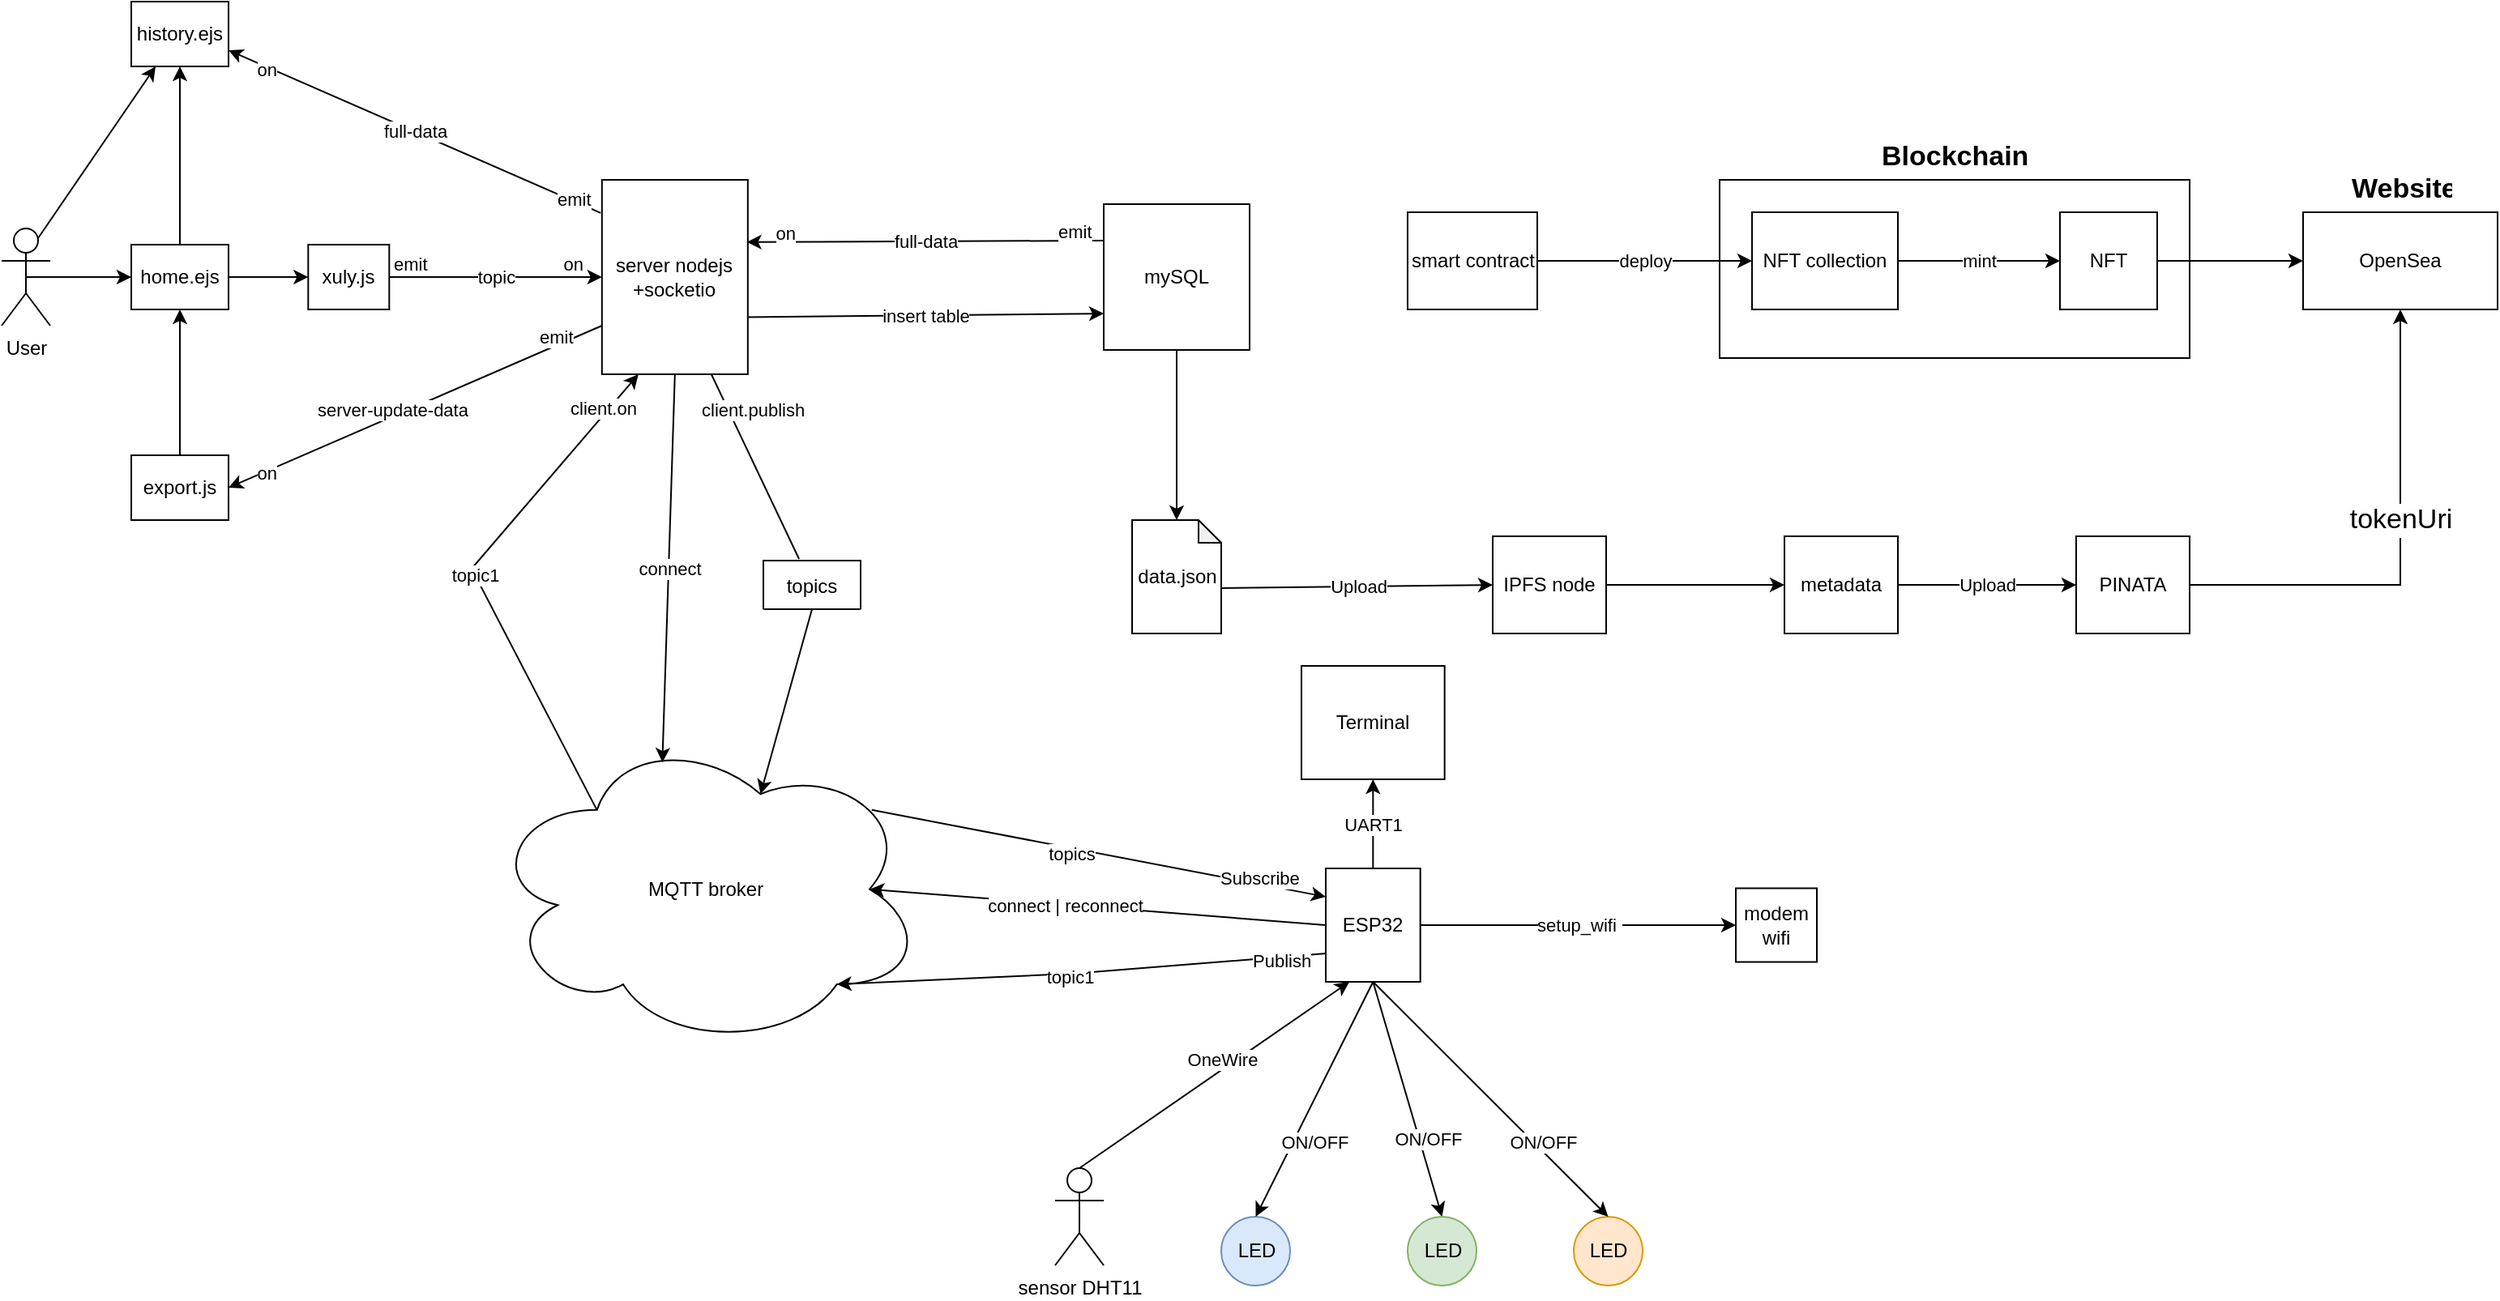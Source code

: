<mxfile version="17.2.2" type="github">
  <diagram id="UM0ldJh-TKYMPD7hWYN_" name="Page-1">
    <mxGraphModel dx="1402" dy="767" grid="1" gridSize="10" guides="1" tooltips="1" connect="1" arrows="1" fold="1" page="1" pageScale="1" pageWidth="1654" pageHeight="1169" background="none" math="0" shadow="0">
      <root>
        <mxCell id="0" />
        <mxCell id="1" parent="0" />
        <mxCell id="ZTR0N_lIvHsauShFplQp-175" value="" style="rounded=0;whiteSpace=wrap;html=1;labelBackgroundColor=default;fontSize=11;fontColor=#000000;" vertex="1" parent="1">
          <mxGeometry x="1070" y="160" width="290" height="110" as="geometry" />
        </mxCell>
        <mxCell id="ZTR0N_lIvHsauShFplQp-7" value="sensor DHT11&lt;br&gt;" style="shape=umlActor;verticalLabelPosition=bottom;verticalAlign=top;html=1;outlineConnect=0;" vertex="1" parent="1">
          <mxGeometry x="660" y="770" width="30" height="60" as="geometry" />
        </mxCell>
        <mxCell id="ZTR0N_lIvHsauShFplQp-8" value="ESP32" style="rounded=0;whiteSpace=wrap;html=1;" vertex="1" parent="1">
          <mxGeometry x="827" y="585" width="58.33" height="70" as="geometry" />
        </mxCell>
        <mxCell id="ZTR0N_lIvHsauShFplQp-10" value="" style="endArrow=classic;html=1;rounded=0;exitX=0.5;exitY=0;exitDx=0;exitDy=0;exitPerimeter=0;entryX=0.25;entryY=1;entryDx=0;entryDy=0;" edge="1" parent="1" source="ZTR0N_lIvHsauShFplQp-7" target="ZTR0N_lIvHsauShFplQp-8">
          <mxGeometry relative="1" as="geometry">
            <mxPoint x="224.17" y="840" as="sourcePoint" />
            <mxPoint x="324.17" y="840" as="targetPoint" />
            <Array as="points" />
          </mxGeometry>
        </mxCell>
        <mxCell id="ZTR0N_lIvHsauShFplQp-11" value="OneWire" style="edgeLabel;resizable=0;html=1;align=center;verticalAlign=middle;" connectable="0" vertex="1" parent="ZTR0N_lIvHsauShFplQp-10">
          <mxGeometry relative="1" as="geometry">
            <mxPoint x="5" y="-10" as="offset" />
          </mxGeometry>
        </mxCell>
        <mxCell id="ZTR0N_lIvHsauShFplQp-13" value="MQTT broker" style="ellipse;shape=cloud;whiteSpace=wrap;html=1;" vertex="1" parent="1">
          <mxGeometry x="310" y="500" width="269.18" height="195.67" as="geometry" />
        </mxCell>
        <mxCell id="ZTR0N_lIvHsauShFplQp-14" value="server nodejs&lt;br&gt;+socketio" style="rounded=0;whiteSpace=wrap;html=1;" vertex="1" parent="1">
          <mxGeometry x="380.41" y="160" width="90" height="120" as="geometry" />
        </mxCell>
        <mxCell id="ZTR0N_lIvHsauShFplQp-16" value="export.js" style="rounded=0;whiteSpace=wrap;html=1;" vertex="1" parent="1">
          <mxGeometry x="90" y="330" width="60" height="40" as="geometry" />
        </mxCell>
        <mxCell id="ZTR0N_lIvHsauShFplQp-17" value="history.ejs" style="rounded=0;whiteSpace=wrap;html=1;" vertex="1" parent="1">
          <mxGeometry x="90" y="50" width="60" height="40" as="geometry" />
        </mxCell>
        <mxCell id="ZTR0N_lIvHsauShFplQp-18" value="home.ejs" style="rounded=0;whiteSpace=wrap;html=1;" vertex="1" parent="1">
          <mxGeometry x="90" y="200" width="60" height="40" as="geometry" />
        </mxCell>
        <mxCell id="ZTR0N_lIvHsauShFplQp-20" value="xuly.js" style="rounded=0;whiteSpace=wrap;html=1;" vertex="1" parent="1">
          <mxGeometry x="199.16" y="200" width="50" height="40" as="geometry" />
        </mxCell>
        <mxCell id="ZTR0N_lIvHsauShFplQp-21" value="mySQL" style="rounded=0;whiteSpace=wrap;html=1;" vertex="1" parent="1">
          <mxGeometry x="690" y="175" width="90" height="90" as="geometry" />
        </mxCell>
        <mxCell id="ZTR0N_lIvHsauShFplQp-26" value="modem&lt;br&gt;wifi" style="rounded=0;whiteSpace=wrap;html=1;" vertex="1" parent="1">
          <mxGeometry x="1080" y="597.25" width="50" height="45.5" as="geometry" />
        </mxCell>
        <mxCell id="ZTR0N_lIvHsauShFplQp-27" value="" style="endArrow=classic;html=1;rounded=0;entryX=0;entryY=0.5;entryDx=0;entryDy=0;exitX=1;exitY=0.5;exitDx=0;exitDy=0;" edge="1" parent="1" source="ZTR0N_lIvHsauShFplQp-8" target="ZTR0N_lIvHsauShFplQp-26">
          <mxGeometry relative="1" as="geometry">
            <mxPoint x="344.17" y="990" as="sourcePoint" />
            <mxPoint x="484.17" y="920" as="targetPoint" />
          </mxGeometry>
        </mxCell>
        <mxCell id="ZTR0N_lIvHsauShFplQp-28" value="setup_wifi&amp;nbsp;" style="edgeLabel;resizable=0;html=1;align=center;verticalAlign=middle;" connectable="0" vertex="1" parent="ZTR0N_lIvHsauShFplQp-27">
          <mxGeometry relative="1" as="geometry" />
        </mxCell>
        <mxCell id="ZTR0N_lIvHsauShFplQp-31" value="Terminal" style="rounded=0;whiteSpace=wrap;html=1;" vertex="1" parent="1">
          <mxGeometry x="812" y="460" width="88.33" height="70" as="geometry" />
        </mxCell>
        <mxCell id="ZTR0N_lIvHsauShFplQp-32" value="" style="endArrow=classic;html=1;rounded=0;exitX=0.5;exitY=0;exitDx=0;exitDy=0;entryX=0.5;entryY=1;entryDx=0;entryDy=0;" edge="1" parent="1" source="ZTR0N_lIvHsauShFplQp-8" target="ZTR0N_lIvHsauShFplQp-31">
          <mxGeometry relative="1" as="geometry">
            <mxPoint x="384.17" y="910" as="sourcePoint" />
            <mxPoint x="484.17" y="910" as="targetPoint" />
          </mxGeometry>
        </mxCell>
        <mxCell id="ZTR0N_lIvHsauShFplQp-33" value="UART1" style="edgeLabel;resizable=0;html=1;align=center;verticalAlign=middle;" connectable="0" vertex="1" parent="ZTR0N_lIvHsauShFplQp-32">
          <mxGeometry relative="1" as="geometry" />
        </mxCell>
        <mxCell id="ZTR0N_lIvHsauShFplQp-35" value="" style="endArrow=classic;html=1;rounded=0;exitX=0.5;exitY=1;exitDx=0;exitDy=0;entryX=0.5;entryY=0;entryDx=0;entryDy=0;" edge="1" parent="1" source="ZTR0N_lIvHsauShFplQp-8" target="ZTR0N_lIvHsauShFplQp-89">
          <mxGeometry relative="1" as="geometry">
            <mxPoint x="384.17" y="1100" as="sourcePoint" />
            <mxPoint x="299.17" y="1100" as="targetPoint" />
          </mxGeometry>
        </mxCell>
        <mxCell id="ZTR0N_lIvHsauShFplQp-36" value="ON/OFF" style="edgeLabel;resizable=0;html=1;align=center;verticalAlign=middle;" connectable="0" vertex="1" parent="ZTR0N_lIvHsauShFplQp-35">
          <mxGeometry relative="1" as="geometry">
            <mxPoint x="12" y="24" as="offset" />
          </mxGeometry>
        </mxCell>
        <mxCell id="ZTR0N_lIvHsauShFplQp-39" value="" style="endArrow=classic;html=1;rounded=0;exitX=0;exitY=0.5;exitDx=0;exitDy=0;entryX=0.875;entryY=0.5;entryDx=0;entryDy=0;entryPerimeter=0;" edge="1" parent="1" source="ZTR0N_lIvHsauShFplQp-8" target="ZTR0N_lIvHsauShFplQp-13">
          <mxGeometry relative="1" as="geometry">
            <mxPoint x="314.17" y="990" as="sourcePoint" />
            <mxPoint x="414.17" y="990" as="targetPoint" />
          </mxGeometry>
        </mxCell>
        <mxCell id="ZTR0N_lIvHsauShFplQp-40" value="connect | reconnect" style="edgeLabel;resizable=0;html=1;align=center;verticalAlign=middle;" connectable="0" vertex="1" parent="ZTR0N_lIvHsauShFplQp-39">
          <mxGeometry relative="1" as="geometry">
            <mxPoint x="-21" y="-1" as="offset" />
          </mxGeometry>
        </mxCell>
        <mxCell id="ZTR0N_lIvHsauShFplQp-41" value="" style="endArrow=classic;html=1;rounded=0;exitX=0.5;exitY=1;exitDx=0;exitDy=0;entryX=0.4;entryY=0.1;entryDx=0;entryDy=0;entryPerimeter=0;" edge="1" parent="1" source="ZTR0N_lIvHsauShFplQp-14" target="ZTR0N_lIvHsauShFplQp-13">
          <mxGeometry relative="1" as="geometry">
            <mxPoint x="314.17" y="630" as="sourcePoint" />
            <mxPoint x="414.17" y="630" as="targetPoint" />
          </mxGeometry>
        </mxCell>
        <mxCell id="ZTR0N_lIvHsauShFplQp-42" value="connect" style="edgeLabel;resizable=0;html=1;align=center;verticalAlign=middle;" connectable="0" vertex="1" parent="ZTR0N_lIvHsauShFplQp-41">
          <mxGeometry relative="1" as="geometry" />
        </mxCell>
        <mxCell id="ZTR0N_lIvHsauShFplQp-60" value="" style="endArrow=classic;html=1;rounded=0;exitX=0;exitY=0.25;exitDx=0;exitDy=0;entryX=0.993;entryY=0.32;entryDx=0;entryDy=0;entryPerimeter=0;" edge="1" parent="1" source="ZTR0N_lIvHsauShFplQp-21" target="ZTR0N_lIvHsauShFplQp-14">
          <mxGeometry relative="1" as="geometry">
            <mxPoint x="310" y="380" as="sourcePoint" />
            <mxPoint x="470" y="380" as="targetPoint" />
          </mxGeometry>
        </mxCell>
        <mxCell id="ZTR0N_lIvHsauShFplQp-61" value="full-data" style="edgeLabel;resizable=0;html=1;align=center;verticalAlign=middle;" connectable="0" vertex="1" parent="ZTR0N_lIvHsauShFplQp-60">
          <mxGeometry relative="1" as="geometry" />
        </mxCell>
        <mxCell id="ZTR0N_lIvHsauShFplQp-62" value="emit" style="edgeLabel;resizable=0;html=1;align=left;verticalAlign=bottom;" connectable="0" vertex="1" parent="ZTR0N_lIvHsauShFplQp-60">
          <mxGeometry x="-1" relative="1" as="geometry">
            <mxPoint x="-30" y="3" as="offset" />
          </mxGeometry>
        </mxCell>
        <mxCell id="ZTR0N_lIvHsauShFplQp-63" value="on" style="edgeLabel;resizable=0;html=1;align=right;verticalAlign=bottom;" connectable="0" vertex="1" parent="ZTR0N_lIvHsauShFplQp-60">
          <mxGeometry x="1" relative="1" as="geometry">
            <mxPoint x="30" y="3" as="offset" />
          </mxGeometry>
        </mxCell>
        <mxCell id="ZTR0N_lIvHsauShFplQp-64" value="" style="endArrow=classic;html=1;rounded=0;entryX=1;entryY=0.75;entryDx=0;entryDy=0;exitX=-0.009;exitY=0.17;exitDx=0;exitDy=0;exitPerimeter=0;" edge="1" parent="1" source="ZTR0N_lIvHsauShFplQp-14" target="ZTR0N_lIvHsauShFplQp-17">
          <mxGeometry relative="1" as="geometry">
            <mxPoint x="310" y="380" as="sourcePoint" />
            <mxPoint x="470" y="380" as="targetPoint" />
          </mxGeometry>
        </mxCell>
        <mxCell id="ZTR0N_lIvHsauShFplQp-65" value="full-data" style="edgeLabel;resizable=0;html=1;align=center;verticalAlign=middle;" connectable="0" vertex="1" parent="ZTR0N_lIvHsauShFplQp-64">
          <mxGeometry relative="1" as="geometry" />
        </mxCell>
        <mxCell id="ZTR0N_lIvHsauShFplQp-66" value="emit" style="edgeLabel;resizable=0;html=1;align=left;verticalAlign=bottom;" connectable="0" vertex="1" parent="ZTR0N_lIvHsauShFplQp-64">
          <mxGeometry x="-1" relative="1" as="geometry">
            <mxPoint x="-29" as="offset" />
          </mxGeometry>
        </mxCell>
        <mxCell id="ZTR0N_lIvHsauShFplQp-67" value="on" style="edgeLabel;resizable=0;html=1;align=right;verticalAlign=bottom;" connectable="0" vertex="1" parent="ZTR0N_lIvHsauShFplQp-64">
          <mxGeometry x="1" relative="1" as="geometry">
            <mxPoint x="30" y="20" as="offset" />
          </mxGeometry>
        </mxCell>
        <mxCell id="ZTR0N_lIvHsauShFplQp-71" value="" style="endArrow=classic;html=1;rounded=0;exitX=0.997;exitY=0.706;exitDx=0;exitDy=0;exitPerimeter=0;entryX=0;entryY=0.75;entryDx=0;entryDy=0;" edge="1" parent="1" source="ZTR0N_lIvHsauShFplQp-14" target="ZTR0N_lIvHsauShFplQp-21">
          <mxGeometry relative="1" as="geometry">
            <mxPoint x="49.17" y="440" as="sourcePoint" />
            <mxPoint x="690" y="240" as="targetPoint" />
          </mxGeometry>
        </mxCell>
        <mxCell id="ZTR0N_lIvHsauShFplQp-72" value="insert table" style="edgeLabel;resizable=0;html=1;align=center;verticalAlign=middle;" connectable="0" vertex="1" parent="ZTR0N_lIvHsauShFplQp-71">
          <mxGeometry relative="1" as="geometry" />
        </mxCell>
        <mxCell id="ZTR0N_lIvHsauShFplQp-73" value="User" style="shape=umlActor;verticalLabelPosition=bottom;verticalAlign=top;html=1;outlineConnect=0;" vertex="1" parent="1">
          <mxGeometry x="10" y="190" width="30" height="60" as="geometry" />
        </mxCell>
        <mxCell id="ZTR0N_lIvHsauShFplQp-78" value="" style="endArrow=classic;html=1;rounded=0;entryX=0;entryY=0.5;entryDx=0;entryDy=0;exitX=1;exitY=0.5;exitDx=0;exitDy=0;" edge="1" parent="1" source="ZTR0N_lIvHsauShFplQp-20" target="ZTR0N_lIvHsauShFplQp-14">
          <mxGeometry relative="1" as="geometry">
            <mxPoint x="550" y="280" as="sourcePoint" />
            <mxPoint x="710" y="280" as="targetPoint" />
            <Array as="points" />
          </mxGeometry>
        </mxCell>
        <mxCell id="ZTR0N_lIvHsauShFplQp-79" value="topic" style="edgeLabel;resizable=0;html=1;align=center;verticalAlign=middle;" connectable="0" vertex="1" parent="ZTR0N_lIvHsauShFplQp-78">
          <mxGeometry relative="1" as="geometry" />
        </mxCell>
        <mxCell id="ZTR0N_lIvHsauShFplQp-80" value="emit" style="edgeLabel;resizable=0;html=1;align=left;verticalAlign=bottom;" connectable="0" vertex="1" parent="ZTR0N_lIvHsauShFplQp-78">
          <mxGeometry x="-1" relative="1" as="geometry">
            <mxPoint x="1" as="offset" />
          </mxGeometry>
        </mxCell>
        <mxCell id="ZTR0N_lIvHsauShFplQp-81" value="on" style="edgeLabel;resizable=0;html=1;align=right;verticalAlign=bottom;" connectable="0" vertex="1" parent="ZTR0N_lIvHsauShFplQp-78">
          <mxGeometry x="1" relative="1" as="geometry">
            <mxPoint x="-11" as="offset" />
          </mxGeometry>
        </mxCell>
        <mxCell id="ZTR0N_lIvHsauShFplQp-82" value="" style="endArrow=classic;html=1;rounded=0;exitX=0;exitY=0.75;exitDx=0;exitDy=0;entryX=1;entryY=0.5;entryDx=0;entryDy=0;" edge="1" parent="1" source="ZTR0N_lIvHsauShFplQp-14" target="ZTR0N_lIvHsauShFplQp-16">
          <mxGeometry relative="1" as="geometry">
            <mxPoint x="490" y="370" as="sourcePoint" />
            <mxPoint x="650" y="370" as="targetPoint" />
          </mxGeometry>
        </mxCell>
        <mxCell id="ZTR0N_lIvHsauShFplQp-83" value="server-update-data" style="edgeLabel;resizable=0;html=1;align=center;verticalAlign=middle;" connectable="0" vertex="1" parent="ZTR0N_lIvHsauShFplQp-82">
          <mxGeometry relative="1" as="geometry">
            <mxPoint x="-15" y="2" as="offset" />
          </mxGeometry>
        </mxCell>
        <mxCell id="ZTR0N_lIvHsauShFplQp-84" value="emit" style="edgeLabel;resizable=0;html=1;align=left;verticalAlign=bottom;" connectable="0" vertex="1" parent="ZTR0N_lIvHsauShFplQp-82">
          <mxGeometry x="-1" relative="1" as="geometry">
            <mxPoint x="-40" y="15" as="offset" />
          </mxGeometry>
        </mxCell>
        <mxCell id="ZTR0N_lIvHsauShFplQp-85" value="on" style="edgeLabel;resizable=0;html=1;align=right;verticalAlign=bottom;" connectable="0" vertex="1" parent="ZTR0N_lIvHsauShFplQp-82">
          <mxGeometry x="1" relative="1" as="geometry">
            <mxPoint x="30" as="offset" />
          </mxGeometry>
        </mxCell>
        <mxCell id="ZTR0N_lIvHsauShFplQp-89" value="LED" style="ellipse;whiteSpace=wrap;html=1;aspect=fixed;fillColor=#d5e8d4;strokeColor=#82b366;" vertex="1" parent="1">
          <mxGeometry x="877.5" y="800" width="42.5" height="42.5" as="geometry" />
        </mxCell>
        <mxCell id="ZTR0N_lIvHsauShFplQp-90" value="" style="endArrow=classic;html=1;rounded=0;exitX=1;exitY=0.5;exitDx=0;exitDy=0;entryX=0;entryY=0.5;entryDx=0;entryDy=0;" edge="1" parent="1" source="ZTR0N_lIvHsauShFplQp-18" target="ZTR0N_lIvHsauShFplQp-20">
          <mxGeometry width="50" height="50" relative="1" as="geometry">
            <mxPoint x="410" y="360" as="sourcePoint" />
            <mxPoint x="630" y="320" as="targetPoint" />
          </mxGeometry>
        </mxCell>
        <mxCell id="ZTR0N_lIvHsauShFplQp-91" value="" style="endArrow=classic;html=1;rounded=0;exitX=0.5;exitY=0;exitDx=0;exitDy=0;entryX=0.5;entryY=1;entryDx=0;entryDy=0;" edge="1" parent="1" source="ZTR0N_lIvHsauShFplQp-18" target="ZTR0N_lIvHsauShFplQp-17">
          <mxGeometry width="50" height="50" relative="1" as="geometry">
            <mxPoint x="760" y="470" as="sourcePoint" />
            <mxPoint x="810" y="420" as="targetPoint" />
          </mxGeometry>
        </mxCell>
        <mxCell id="ZTR0N_lIvHsauShFplQp-93" value="" style="endArrow=classic;html=1;rounded=0;entryX=0.25;entryY=1;entryDx=0;entryDy=0;exitX=0.75;exitY=0.1;exitDx=0;exitDy=0;exitPerimeter=0;" edge="1" parent="1" source="ZTR0N_lIvHsauShFplQp-73" target="ZTR0N_lIvHsauShFplQp-17">
          <mxGeometry width="50" height="50" relative="1" as="geometry">
            <mxPoint x="750" y="190" as="sourcePoint" />
            <mxPoint x="800" y="140" as="targetPoint" />
          </mxGeometry>
        </mxCell>
        <mxCell id="ZTR0N_lIvHsauShFplQp-94" value="" style="endArrow=classic;html=1;rounded=0;exitX=0.25;exitY=0.25;exitDx=0;exitDy=0;exitPerimeter=0;entryX=0.25;entryY=1;entryDx=0;entryDy=0;" edge="1" parent="1" source="ZTR0N_lIvHsauShFplQp-13" target="ZTR0N_lIvHsauShFplQp-14">
          <mxGeometry relative="1" as="geometry">
            <mxPoint x="327.5" y="638.332" as="sourcePoint" />
            <mxPoint x="284.17" y="265" as="targetPoint" />
            <Array as="points">
              <mxPoint x="300" y="400" />
            </Array>
          </mxGeometry>
        </mxCell>
        <mxCell id="ZTR0N_lIvHsauShFplQp-95" value="topic1" style="edgeLabel;resizable=0;html=1;align=center;verticalAlign=middle;" connectable="0" vertex="1" parent="ZTR0N_lIvHsauShFplQp-94">
          <mxGeometry relative="1" as="geometry" />
        </mxCell>
        <mxCell id="ZTR0N_lIvHsauShFplQp-96" value="client.on" style="edgeLabel;resizable=0;html=1;align=left;verticalAlign=bottom;" connectable="0" vertex="1" parent="ZTR0N_lIvHsauShFplQp-94">
          <mxGeometry x="-1" relative="1" as="geometry">
            <mxPoint x="-18" y="-239" as="offset" />
          </mxGeometry>
        </mxCell>
        <mxCell id="ZTR0N_lIvHsauShFplQp-97" value="" style="endArrow=classic;html=1;rounded=0;exitX=0.5;exitY=1;exitDx=0;exitDy=0;entryX=0.625;entryY=0.2;entryDx=0;entryDy=0;entryPerimeter=0;startArrow=none;" edge="1" parent="1" source="ZTR0N_lIvHsauShFplQp-116" target="ZTR0N_lIvHsauShFplQp-13">
          <mxGeometry relative="1" as="geometry">
            <mxPoint x="350" y="420" as="sourcePoint" />
            <mxPoint x="510" y="420" as="targetPoint" />
            <Array as="points" />
          </mxGeometry>
        </mxCell>
        <mxCell id="ZTR0N_lIvHsauShFplQp-100" value="" style="endArrow=classic;html=1;rounded=0;exitX=0;exitY=0.75;exitDx=0;exitDy=0;entryX=0.8;entryY=0.8;entryDx=0;entryDy=0;entryPerimeter=0;" edge="1" parent="1" source="ZTR0N_lIvHsauShFplQp-8" target="ZTR0N_lIvHsauShFplQp-13">
          <mxGeometry relative="1" as="geometry">
            <mxPoint x="70" y="780" as="sourcePoint" />
            <mxPoint x="230" y="780" as="targetPoint" />
            <Array as="points">
              <mxPoint x="670" y="650" />
            </Array>
          </mxGeometry>
        </mxCell>
        <mxCell id="ZTR0N_lIvHsauShFplQp-101" value="topic1" style="edgeLabel;resizable=0;html=1;align=center;verticalAlign=middle;" connectable="0" vertex="1" parent="ZTR0N_lIvHsauShFplQp-100">
          <mxGeometry relative="1" as="geometry">
            <mxPoint x="-8" y="2" as="offset" />
          </mxGeometry>
        </mxCell>
        <mxCell id="ZTR0N_lIvHsauShFplQp-102" value="Publish" style="edgeLabel;resizable=0;html=1;align=left;verticalAlign=bottom;" connectable="0" vertex="1" parent="ZTR0N_lIvHsauShFplQp-100">
          <mxGeometry x="-1" relative="1" as="geometry">
            <mxPoint x="-47" y="13" as="offset" />
          </mxGeometry>
        </mxCell>
        <mxCell id="ZTR0N_lIvHsauShFplQp-107" value="" style="endArrow=classic;html=1;rounded=0;exitX=0.5;exitY=0;exitDx=0;exitDy=0;entryX=0.5;entryY=1;entryDx=0;entryDy=0;" edge="1" parent="1" source="ZTR0N_lIvHsauShFplQp-16" target="ZTR0N_lIvHsauShFplQp-18">
          <mxGeometry width="50" height="50" relative="1" as="geometry">
            <mxPoint x="580" y="260" as="sourcePoint" />
            <mxPoint x="630" y="210" as="targetPoint" />
          </mxGeometry>
        </mxCell>
        <mxCell id="ZTR0N_lIvHsauShFplQp-108" value="" style="endArrow=classic;html=1;rounded=0;exitX=0.5;exitY=0.5;exitDx=0;exitDy=0;exitPerimeter=0;entryX=0;entryY=0.5;entryDx=0;entryDy=0;" edge="1" parent="1" source="ZTR0N_lIvHsauShFplQp-73" target="ZTR0N_lIvHsauShFplQp-18">
          <mxGeometry width="50" height="50" relative="1" as="geometry">
            <mxPoint x="580" y="260" as="sourcePoint" />
            <mxPoint x="750" y="220" as="targetPoint" />
          </mxGeometry>
        </mxCell>
        <mxCell id="ZTR0N_lIvHsauShFplQp-110" value="LED" style="ellipse;whiteSpace=wrap;html=1;aspect=fixed;fillColor=#ffe6cc;strokeColor=#d79b00;" vertex="1" parent="1">
          <mxGeometry x="980" y="800" width="42.5" height="42.5" as="geometry" />
        </mxCell>
        <mxCell id="ZTR0N_lIvHsauShFplQp-111" value="LED" style="ellipse;whiteSpace=wrap;html=1;aspect=fixed;fillColor=#dae8fc;strokeColor=#6c8ebf;" vertex="1" parent="1">
          <mxGeometry x="762.5" y="800" width="42.5" height="42.5" as="geometry" />
        </mxCell>
        <mxCell id="ZTR0N_lIvHsauShFplQp-112" value="" style="endArrow=classic;html=1;rounded=0;exitX=0.5;exitY=1;exitDx=0;exitDy=0;entryX=0.5;entryY=0;entryDx=0;entryDy=0;" edge="1" parent="1" source="ZTR0N_lIvHsauShFplQp-8" target="ZTR0N_lIvHsauShFplQp-111">
          <mxGeometry relative="1" as="geometry">
            <mxPoint x="349.165" y="850" as="sourcePoint" />
            <mxPoint x="441.25" y="997.5" as="targetPoint" />
            <Array as="points" />
          </mxGeometry>
        </mxCell>
        <mxCell id="ZTR0N_lIvHsauShFplQp-113" value="ON/OFF" style="edgeLabel;resizable=0;html=1;align=center;verticalAlign=middle;" connectable="0" vertex="1" parent="ZTR0N_lIvHsauShFplQp-112">
          <mxGeometry relative="1" as="geometry">
            <mxPoint y="26" as="offset" />
          </mxGeometry>
        </mxCell>
        <mxCell id="ZTR0N_lIvHsauShFplQp-114" value="" style="endArrow=classic;html=1;rounded=0;exitX=0.5;exitY=1;exitDx=0;exitDy=0;entryX=0.5;entryY=0;entryDx=0;entryDy=0;" edge="1" parent="1" source="ZTR0N_lIvHsauShFplQp-8" target="ZTR0N_lIvHsauShFplQp-110">
          <mxGeometry relative="1" as="geometry">
            <mxPoint x="349.165" y="850" as="sourcePoint" />
            <mxPoint x="441.25" y="997.5" as="targetPoint" />
            <Array as="points" />
          </mxGeometry>
        </mxCell>
        <mxCell id="ZTR0N_lIvHsauShFplQp-115" value="ON/OFF" style="edgeLabel;resizable=0;html=1;align=center;verticalAlign=middle;" connectable="0" vertex="1" parent="ZTR0N_lIvHsauShFplQp-114">
          <mxGeometry relative="1" as="geometry">
            <mxPoint x="32" y="26" as="offset" />
          </mxGeometry>
        </mxCell>
        <mxCell id="ZTR0N_lIvHsauShFplQp-116" value="topics" style="swimlane;fontStyle=0;childLayout=stackLayout;horizontal=1;startSize=30;horizontalStack=0;resizeParent=1;resizeParentMax=0;resizeLast=0;collapsible=1;marginBottom=0;" vertex="1" collapsed="1" parent="1">
          <mxGeometry x="480" y="395" width="60" height="30" as="geometry">
            <mxRectangle x="502.5" y="350" width="150" height="120" as="alternateBounds" />
          </mxGeometry>
        </mxCell>
        <mxCell id="ZTR0N_lIvHsauShFplQp-117" value="livingroomLight" style="text;strokeColor=none;fillColor=none;align=left;verticalAlign=middle;spacingLeft=4;spacingRight=4;overflow=hidden;points=[[0,0.5],[1,0.5]];portConstraint=eastwest;rotatable=0;labelBackgroundColor=none;fontColor=#000000;" vertex="1" parent="ZTR0N_lIvHsauShFplQp-116">
          <mxGeometry y="30" width="150" height="30" as="geometry" />
        </mxCell>
        <mxCell id="ZTR0N_lIvHsauShFplQp-118" value="livingroomAirConditioner" style="text;strokeColor=none;fillColor=none;align=left;verticalAlign=middle;spacingLeft=4;spacingRight=4;overflow=hidden;points=[[0,0.5],[1,0.5]];portConstraint=eastwest;rotatable=0;" vertex="1" parent="ZTR0N_lIvHsauShFplQp-116">
          <mxGeometry y="60" width="150" height="30" as="geometry" />
        </mxCell>
        <mxCell id="ZTR0N_lIvHsauShFplQp-119" value="television" style="text;strokeColor=none;fillColor=none;align=left;verticalAlign=middle;spacingLeft=4;spacingRight=4;overflow=hidden;points=[[0,0.5],[1,0.5]];portConstraint=eastwest;rotatable=0;" vertex="1" parent="ZTR0N_lIvHsauShFplQp-116">
          <mxGeometry y="90" width="150" height="30" as="geometry" />
        </mxCell>
        <mxCell id="ZTR0N_lIvHsauShFplQp-127" value="" style="endArrow=none;html=1;rounded=0;exitX=0.75;exitY=1;exitDx=0;exitDy=0;entryX=0.367;entryY=-0.034;entryDx=0;entryDy=0;entryPerimeter=0;" edge="1" parent="1" source="ZTR0N_lIvHsauShFplQp-14" target="ZTR0N_lIvHsauShFplQp-116">
          <mxGeometry relative="1" as="geometry">
            <mxPoint x="366.67" y="265" as="sourcePoint" />
            <mxPoint x="368.75" y="474.666" as="targetPoint" />
            <Array as="points" />
          </mxGeometry>
        </mxCell>
        <mxCell id="ZTR0N_lIvHsauShFplQp-128" value="client.publish" style="edgeLabel;resizable=0;html=1;align=left;verticalAlign=bottom;" connectable="0" vertex="1" parent="ZTR0N_lIvHsauShFplQp-127">
          <mxGeometry x="-1" relative="1" as="geometry">
            <mxPoint x="-8" y="30" as="offset" />
          </mxGeometry>
        </mxCell>
        <mxCell id="ZTR0N_lIvHsauShFplQp-133" value="smart contract" style="rounded=0;whiteSpace=wrap;html=1;labelBackgroundColor=none;fontColor=#000000;" vertex="1" parent="1">
          <mxGeometry x="877.5" y="180" width="80" height="60" as="geometry" />
        </mxCell>
        <mxCell id="ZTR0N_lIvHsauShFplQp-134" value="IPFS node" style="rounded=0;whiteSpace=wrap;html=1;labelBackgroundColor=none;fontColor=#000000;" vertex="1" parent="1">
          <mxGeometry x="930" y="380" width="70" height="60" as="geometry" />
        </mxCell>
        <mxCell id="ZTR0N_lIvHsauShFplQp-135" value="PINATA" style="rounded=0;whiteSpace=wrap;html=1;labelBackgroundColor=none;fontColor=#000000;" vertex="1" parent="1">
          <mxGeometry x="1290" y="380" width="70" height="60" as="geometry" />
        </mxCell>
        <mxCell id="ZTR0N_lIvHsauShFplQp-137" value="data.json" style="shape=note;whiteSpace=wrap;html=1;backgroundOutline=1;darkOpacity=0.05;rounded=0;labelBackgroundColor=none;fontColor=#000000;size=14;" vertex="1" parent="1">
          <mxGeometry x="707.5" y="370" width="55" height="70" as="geometry" />
        </mxCell>
        <mxCell id="ZTR0N_lIvHsauShFplQp-138" value="" style="endArrow=classic;html=1;rounded=0;fontColor=#000000;exitX=0.5;exitY=1;exitDx=0;exitDy=0;" edge="1" parent="1" source="ZTR0N_lIvHsauShFplQp-21" target="ZTR0N_lIvHsauShFplQp-137">
          <mxGeometry width="50" height="50" relative="1" as="geometry">
            <mxPoint x="960" y="480" as="sourcePoint" />
            <mxPoint x="1010" y="430" as="targetPoint" />
          </mxGeometry>
        </mxCell>
        <mxCell id="ZTR0N_lIvHsauShFplQp-151" value="" style="endArrow=classic;html=1;rounded=0;fontColor=#000000;exitX=0;exitY=0;exitDx=55;exitDy=42;exitPerimeter=0;entryX=0;entryY=0.5;entryDx=0;entryDy=0;" edge="1" parent="1" source="ZTR0N_lIvHsauShFplQp-137" target="ZTR0N_lIvHsauShFplQp-134">
          <mxGeometry relative="1" as="geometry">
            <mxPoint x="800" y="404.44" as="sourcePoint" />
            <mxPoint x="900" y="404.44" as="targetPoint" />
          </mxGeometry>
        </mxCell>
        <mxCell id="ZTR0N_lIvHsauShFplQp-152" value="Upload" style="edgeLabel;resizable=0;html=1;align=center;verticalAlign=middle;rounded=0;labelBackgroundColor=default;fontColor=#000000;" connectable="0" vertex="1" parent="ZTR0N_lIvHsauShFplQp-151">
          <mxGeometry relative="1" as="geometry" />
        </mxCell>
        <mxCell id="ZTR0N_lIvHsauShFplQp-153" value="metadata" style="rounded=0;whiteSpace=wrap;html=1;labelBackgroundColor=default;fontColor=#000000;" vertex="1" parent="1">
          <mxGeometry x="1110" y="380" width="70" height="60" as="geometry" />
        </mxCell>
        <mxCell id="ZTR0N_lIvHsauShFplQp-154" value="" style="endArrow=classic;html=1;rounded=0;fontColor=#000000;exitX=1;exitY=0.5;exitDx=0;exitDy=0;entryX=0;entryY=0.5;entryDx=0;entryDy=0;" edge="1" parent="1" source="ZTR0N_lIvHsauShFplQp-134" target="ZTR0N_lIvHsauShFplQp-153">
          <mxGeometry width="50" height="50" relative="1" as="geometry">
            <mxPoint x="940" y="540" as="sourcePoint" />
            <mxPoint x="990" y="490" as="targetPoint" />
          </mxGeometry>
        </mxCell>
        <mxCell id="ZTR0N_lIvHsauShFplQp-157" value="" style="endArrow=classic;html=1;rounded=0;fontColor=#000000;exitX=1;exitY=0.5;exitDx=0;exitDy=0;entryX=0;entryY=0.5;entryDx=0;entryDy=0;" edge="1" parent="1" source="ZTR0N_lIvHsauShFplQp-133" target="ZTR0N_lIvHsauShFplQp-160">
          <mxGeometry relative="1" as="geometry">
            <mxPoint x="1090" y="230" as="sourcePoint" />
            <mxPoint x="1190" y="230" as="targetPoint" />
          </mxGeometry>
        </mxCell>
        <mxCell id="ZTR0N_lIvHsauShFplQp-158" value="deploy" style="edgeLabel;resizable=0;html=1;align=center;verticalAlign=middle;rounded=0;labelBackgroundColor=default;fontColor=#000000;" connectable="0" vertex="1" parent="ZTR0N_lIvHsauShFplQp-157">
          <mxGeometry relative="1" as="geometry" />
        </mxCell>
        <mxCell id="ZTR0N_lIvHsauShFplQp-160" value="NFT collection" style="rounded=0;whiteSpace=wrap;html=1;labelBackgroundColor=default;fontColor=#000000;" vertex="1" parent="1">
          <mxGeometry x="1090" y="180" width="90" height="60" as="geometry" />
        </mxCell>
        <mxCell id="ZTR0N_lIvHsauShFplQp-161" value="NFT" style="rounded=0;whiteSpace=wrap;html=1;labelBackgroundColor=default;fontColor=#000000;" vertex="1" parent="1">
          <mxGeometry x="1280" y="180" width="60" height="60" as="geometry" />
        </mxCell>
        <mxCell id="ZTR0N_lIvHsauShFplQp-163" value="" style="endArrow=classic;html=1;rounded=0;fontColor=#000000;entryX=0;entryY=0.5;entryDx=0;entryDy=0;exitX=1;exitY=0.5;exitDx=0;exitDy=0;" edge="1" parent="1" source="ZTR0N_lIvHsauShFplQp-160" target="ZTR0N_lIvHsauShFplQp-161">
          <mxGeometry relative="1" as="geometry">
            <mxPoint x="1090" y="230" as="sourcePoint" />
            <mxPoint x="1190" y="230" as="targetPoint" />
          </mxGeometry>
        </mxCell>
        <mxCell id="ZTR0N_lIvHsauShFplQp-164" value="mint" style="edgeLabel;resizable=0;html=1;align=center;verticalAlign=middle;rounded=0;labelBackgroundColor=default;fontColor=#000000;" connectable="0" vertex="1" parent="ZTR0N_lIvHsauShFplQp-163">
          <mxGeometry relative="1" as="geometry" />
        </mxCell>
        <mxCell id="ZTR0N_lIvHsauShFplQp-165" value="OpenSea" style="rounded=0;whiteSpace=wrap;html=1;labelBackgroundColor=default;fontColor=#000000;" vertex="1" parent="1">
          <mxGeometry x="1430" y="180" width="120" height="60" as="geometry" />
        </mxCell>
        <mxCell id="ZTR0N_lIvHsauShFplQp-166" value="&lt;h1 style=&quot;font-size: 17px&quot;&gt;Website&lt;/h1&gt;" style="text;html=1;strokeColor=none;fillColor=none;spacing=5;spacingTop=-20;whiteSpace=wrap;overflow=hidden;rounded=0;labelBackgroundColor=default;fontColor=#000000;fontSize=17;" vertex="1" parent="1">
          <mxGeometry x="1455" y="155" width="70" height="20" as="geometry" />
        </mxCell>
        <mxCell id="ZTR0N_lIvHsauShFplQp-167" value="" style="endArrow=classic;html=1;rounded=0;fontSize=17;fontColor=#000000;entryX=0;entryY=0.5;entryDx=0;entryDy=0;exitX=1;exitY=0.5;exitDx=0;exitDy=0;" edge="1" parent="1" source="ZTR0N_lIvHsauShFplQp-161" target="ZTR0N_lIvHsauShFplQp-165">
          <mxGeometry width="50" height="50" relative="1" as="geometry">
            <mxPoint x="1370" y="245" as="sourcePoint" />
            <mxPoint x="1420" y="195" as="targetPoint" />
          </mxGeometry>
        </mxCell>
        <mxCell id="ZTR0N_lIvHsauShFplQp-169" value="" style="endArrow=classic;html=1;rounded=0;fontSize=17;fontColor=#000000;exitX=1;exitY=0.5;exitDx=0;exitDy=0;entryX=0.5;entryY=1;entryDx=0;entryDy=0;" edge="1" parent="1" source="ZTR0N_lIvHsauShFplQp-135" target="ZTR0N_lIvHsauShFplQp-165">
          <mxGeometry relative="1" as="geometry">
            <mxPoint x="1470" y="370" as="sourcePoint" />
            <mxPoint x="1570" y="370" as="targetPoint" />
            <Array as="points">
              <mxPoint x="1490" y="410" />
            </Array>
          </mxGeometry>
        </mxCell>
        <mxCell id="ZTR0N_lIvHsauShFplQp-170" value="tokenUri" style="edgeLabel;resizable=0;html=1;align=center;verticalAlign=middle;rounded=0;labelBackgroundColor=default;fontSize=17;fontColor=#000000;" connectable="0" vertex="1" parent="ZTR0N_lIvHsauShFplQp-169">
          <mxGeometry relative="1" as="geometry">
            <mxPoint y="-20" as="offset" />
          </mxGeometry>
        </mxCell>
        <mxCell id="ZTR0N_lIvHsauShFplQp-177" value="&lt;h1 style=&quot;font-size: 17px&quot;&gt;Blockchain&lt;/h1&gt;" style="text;html=1;strokeColor=none;fillColor=none;spacing=5;spacingTop=-20;whiteSpace=wrap;overflow=hidden;rounded=0;labelBackgroundColor=default;fontColor=#000000;fontSize=17;" vertex="1" parent="1">
          <mxGeometry x="1165" y="135" width="100" height="20" as="geometry" />
        </mxCell>
        <mxCell id="ZTR0N_lIvHsauShFplQp-180" value="" style="endArrow=classic;html=1;rounded=0;fontSize=11;fontColor=#000000;exitX=0.88;exitY=0.25;exitDx=0;exitDy=0;exitPerimeter=0;entryX=0;entryY=0.25;entryDx=0;entryDy=0;" edge="1" parent="1" source="ZTR0N_lIvHsauShFplQp-13" target="ZTR0N_lIvHsauShFplQp-8">
          <mxGeometry relative="1" as="geometry">
            <mxPoint x="540" y="585" as="sourcePoint" />
            <mxPoint x="700" y="585" as="targetPoint" />
          </mxGeometry>
        </mxCell>
        <mxCell id="ZTR0N_lIvHsauShFplQp-181" value="topics" style="edgeLabel;resizable=0;html=1;align=center;verticalAlign=middle;rounded=0;labelBackgroundColor=default;fontSize=11;fontColor=#000000;" connectable="0" vertex="1" parent="ZTR0N_lIvHsauShFplQp-180">
          <mxGeometry relative="1" as="geometry">
            <mxPoint x="-17" as="offset" />
          </mxGeometry>
        </mxCell>
        <mxCell id="ZTR0N_lIvHsauShFplQp-182" value="Subscribe" style="edgeLabel;resizable=0;html=1;align=left;verticalAlign=bottom;rounded=0;labelBackgroundColor=default;fontSize=11;fontColor=#000000;" connectable="0" vertex="1" parent="ZTR0N_lIvHsauShFplQp-180">
          <mxGeometry x="-1" relative="1" as="geometry">
            <mxPoint x="213" y="51" as="offset" />
          </mxGeometry>
        </mxCell>
        <mxCell id="ZTR0N_lIvHsauShFplQp-189" value="" style="endArrow=classic;html=1;rounded=0;fontSize=11;fontColor=#000000;entryX=0;entryY=0.5;entryDx=0;entryDy=0;exitX=1;exitY=0.5;exitDx=0;exitDy=0;" edge="1" parent="1" source="ZTR0N_lIvHsauShFplQp-153" target="ZTR0N_lIvHsauShFplQp-135">
          <mxGeometry relative="1" as="geometry">
            <mxPoint x="1030" y="450" as="sourcePoint" />
            <mxPoint x="1130" y="450" as="targetPoint" />
          </mxGeometry>
        </mxCell>
        <mxCell id="ZTR0N_lIvHsauShFplQp-190" value="Upload" style="edgeLabel;resizable=0;html=1;align=center;verticalAlign=middle;rounded=0;labelBackgroundColor=default;fontSize=11;fontColor=#000000;" connectable="0" vertex="1" parent="ZTR0N_lIvHsauShFplQp-189">
          <mxGeometry relative="1" as="geometry" />
        </mxCell>
      </root>
    </mxGraphModel>
  </diagram>
</mxfile>
